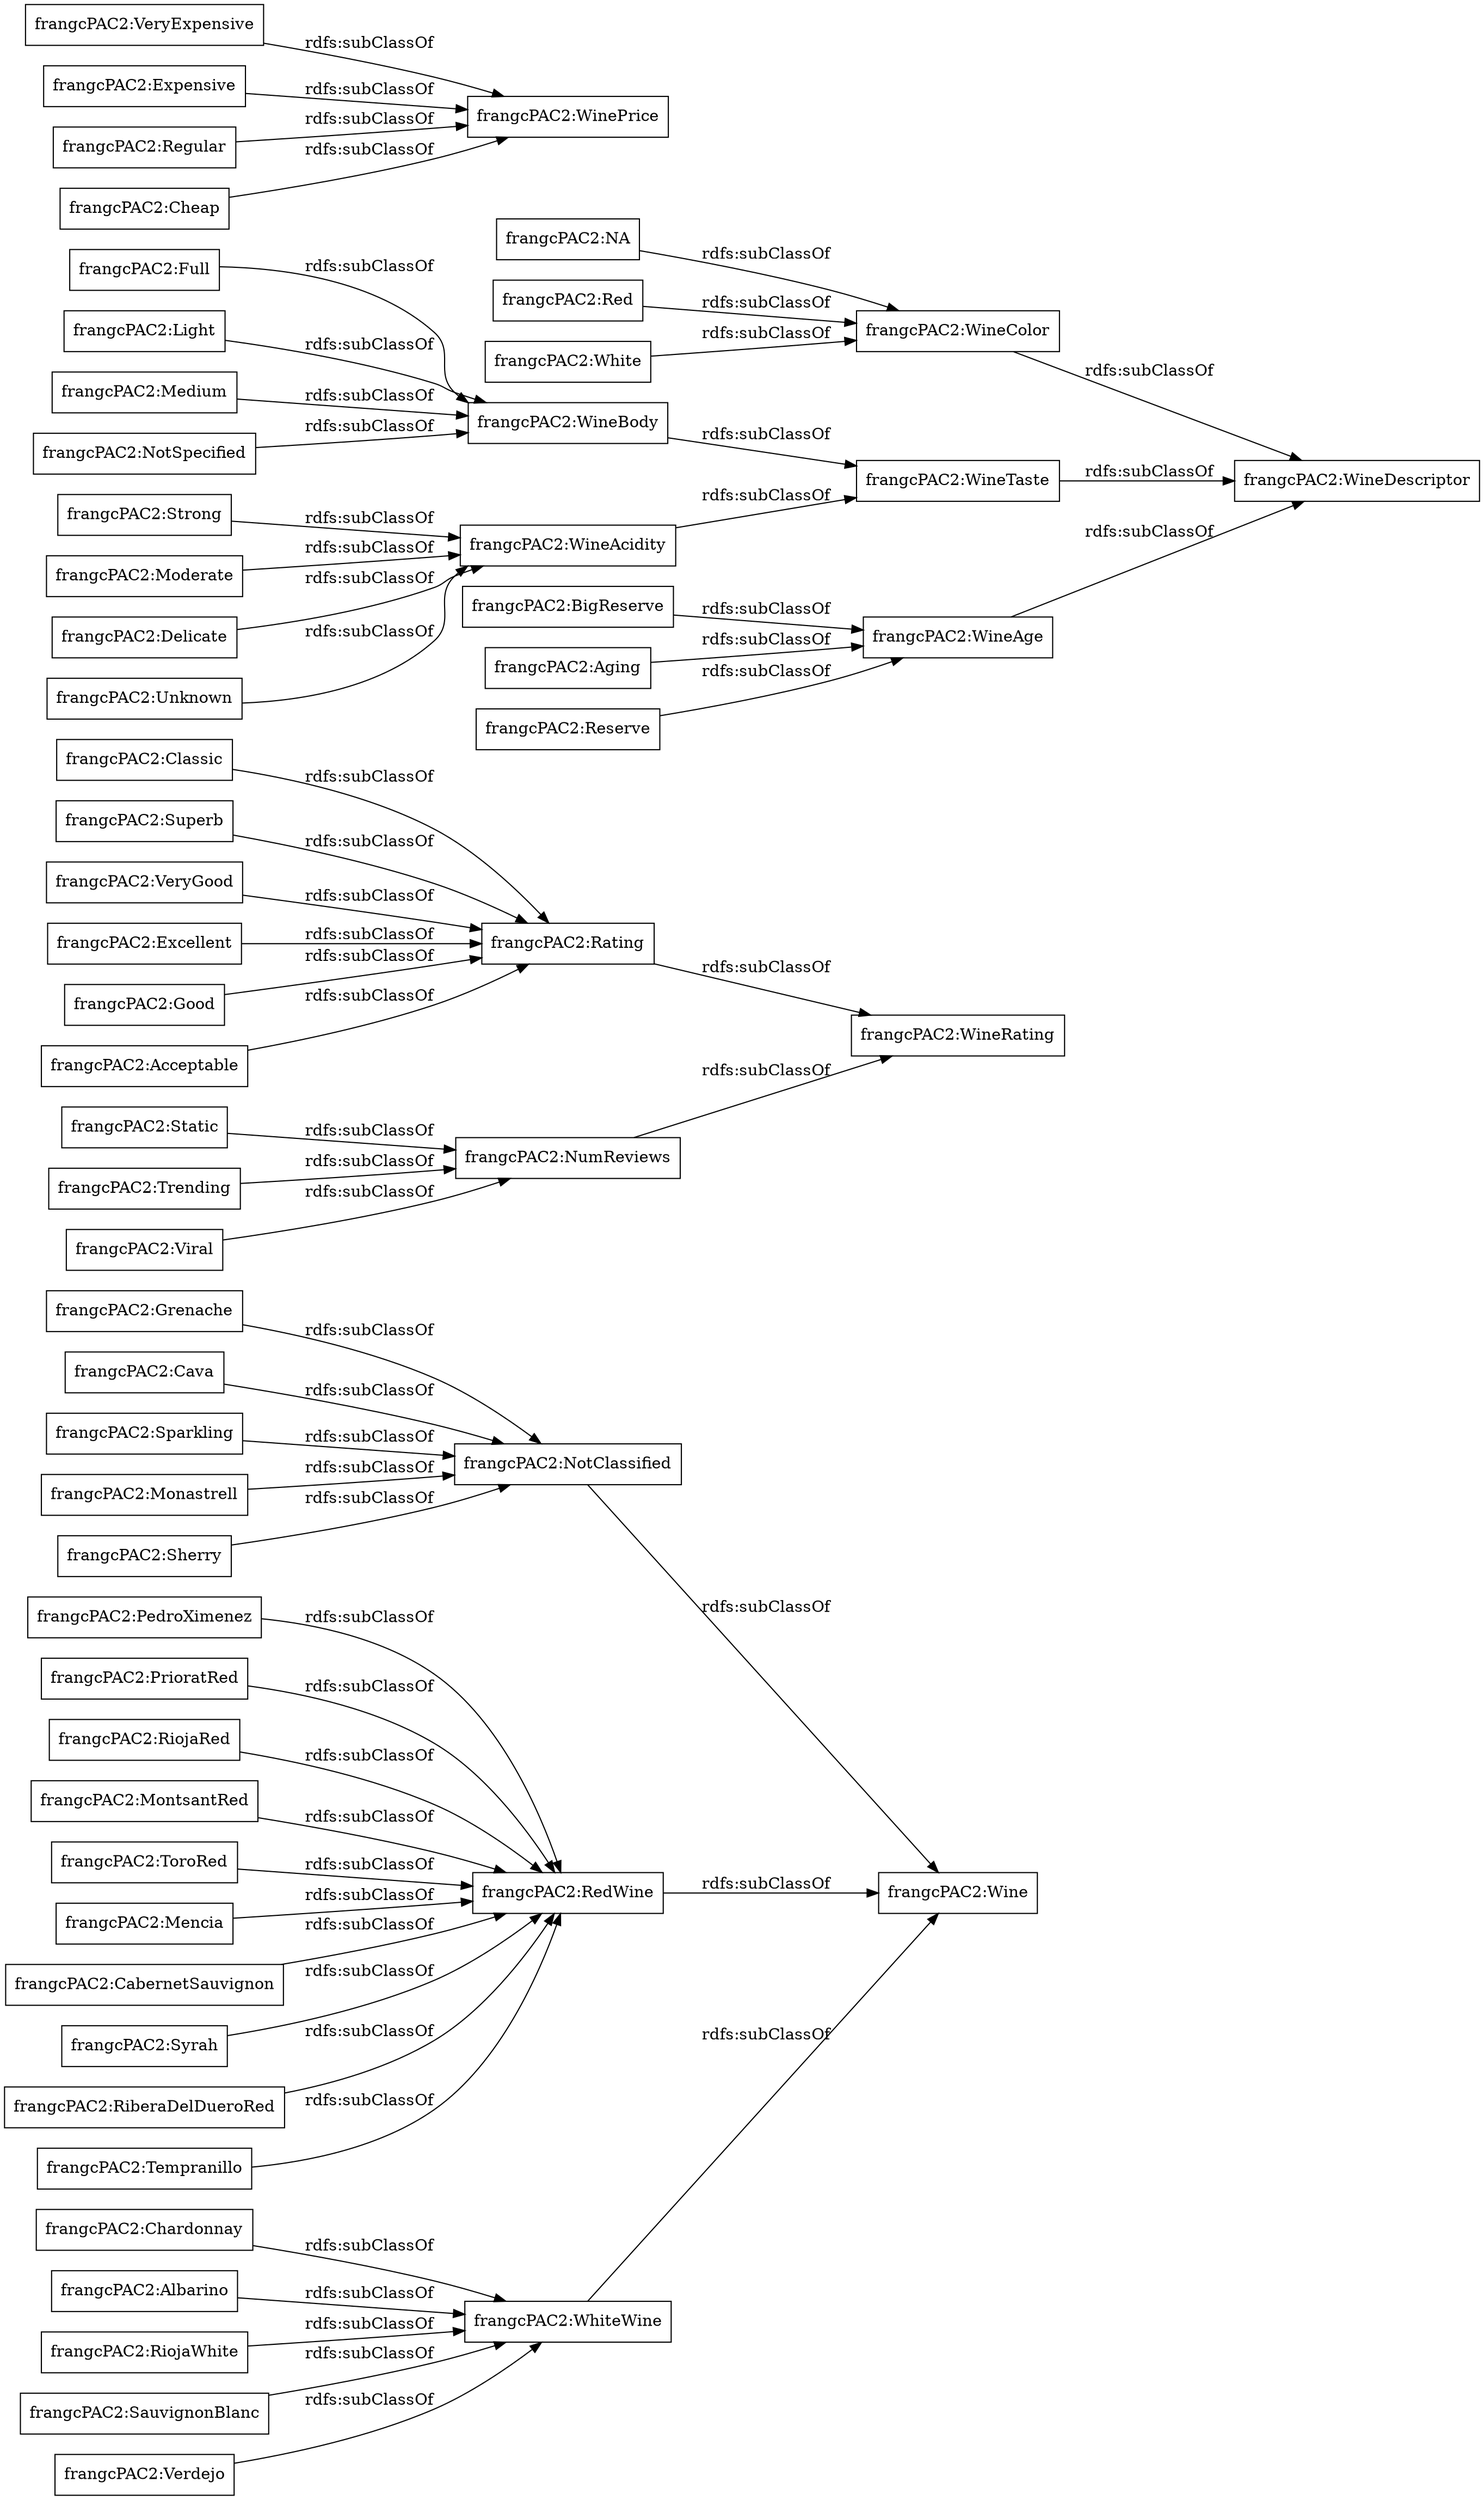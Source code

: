 digraph ar2dtool_diagram { 
rankdir=LR;
size="1000"
node [shape = rectangle, color="black"]; "frangcPAC2:Chardonnay" "frangcPAC2:NumReviews" "frangcPAC2:PedroXimenez" "frangcPAC2:PrioratRed" "frangcPAC2:Verdejo" "frangcPAC2:Full" "frangcPAC2:RiojaRed" "frangcPAC2:White" "frangcPAC2:Light" "frangcPAC2:Wine" "frangcPAC2:Classic" "frangcPAC2:WhiteWine" "frangcPAC2:Moderate" "frangcPAC2:NotClassified" "frangcPAC2:Superb" "frangcPAC2:MontsantRed" "frangcPAC2:Delicate" "frangcPAC2:Albarino" "frangcPAC2:ToroRed" "frangcPAC2:NA" "frangcPAC2:Grenache" "frangcPAC2:VeryGood" "frangcPAC2:Static" "frangcPAC2:Aging" "frangcPAC2:Reserve" "frangcPAC2:Medium" "frangcPAC2:WinePrice" "frangcPAC2:RiojaWhite" "frangcPAC2:Red" "frangcPAC2:Cava" "frangcPAC2:Sparkling" "frangcPAC2:NotSpecified" "frangcPAC2:VeryExpensive" "frangcPAC2:Excellent" "frangcPAC2:Unknown" "frangcPAC2:RedWine" "frangcPAC2:BigReserve" "frangcPAC2:WineTaste" "frangcPAC2:WineRating" "frangcPAC2:WineAcidity" "frangcPAC2:Good" "frangcPAC2:Mencia" "frangcPAC2:Expensive" "frangcPAC2:Regular" "frangcPAC2:CabernetSauvignon" "frangcPAC2:Strong" "frangcPAC2:Syrah" "frangcPAC2:WineColor" "frangcPAC2:Monastrell" "frangcPAC2:Sherry" "frangcPAC2:RiberaDelDueroRed" "frangcPAC2:SauvignonBlanc" "frangcPAC2:WineBody" "frangcPAC2:WineAge" "frangcPAC2:Cheap" "frangcPAC2:Acceptable" "frangcPAC2:Rating" "frangcPAC2:Trending" "frangcPAC2:WineDescriptor" "frangcPAC2:Tempranillo" "frangcPAC2:Viral" ; /*classes style*/
	"frangcPAC2:VeryGood" -> "frangcPAC2:Rating" [ label = "rdfs:subClassOf" ];
	"frangcPAC2:WineColor" -> "frangcPAC2:WineDescriptor" [ label = "rdfs:subClassOf" ];
	"frangcPAC2:Acceptable" -> "frangcPAC2:Rating" [ label = "rdfs:subClassOf" ];
	"frangcPAC2:RiberaDelDueroRed" -> "frangcPAC2:RedWine" [ label = "rdfs:subClassOf" ];
	"frangcPAC2:WineBody" -> "frangcPAC2:WineTaste" [ label = "rdfs:subClassOf" ];
	"frangcPAC2:Tempranillo" -> "frangcPAC2:RedWine" [ label = "rdfs:subClassOf" ];
	"frangcPAC2:CabernetSauvignon" -> "frangcPAC2:RedWine" [ label = "rdfs:subClassOf" ];
	"frangcPAC2:Light" -> "frangcPAC2:WineBody" [ label = "rdfs:subClassOf" ];
	"frangcPAC2:Reserve" -> "frangcPAC2:WineAge" [ label = "rdfs:subClassOf" ];
	"frangcPAC2:Static" -> "frangcPAC2:NumReviews" [ label = "rdfs:subClassOf" ];
	"frangcPAC2:PrioratRed" -> "frangcPAC2:RedWine" [ label = "rdfs:subClassOf" ];
	"frangcPAC2:Moderate" -> "frangcPAC2:WineAcidity" [ label = "rdfs:subClassOf" ];
	"frangcPAC2:NA" -> "frangcPAC2:WineColor" [ label = "rdfs:subClassOf" ];
	"frangcPAC2:Cheap" -> "frangcPAC2:WinePrice" [ label = "rdfs:subClassOf" ];
	"frangcPAC2:RiojaRed" -> "frangcPAC2:RedWine" [ label = "rdfs:subClassOf" ];
	"frangcPAC2:WineTaste" -> "frangcPAC2:WineDescriptor" [ label = "rdfs:subClassOf" ];
	"frangcPAC2:Red" -> "frangcPAC2:WineColor" [ label = "rdfs:subClassOf" ];
	"frangcPAC2:MontsantRed" -> "frangcPAC2:RedWine" [ label = "rdfs:subClassOf" ];
	"frangcPAC2:VeryExpensive" -> "frangcPAC2:WinePrice" [ label = "rdfs:subClassOf" ];
	"frangcPAC2:Viral" -> "frangcPAC2:NumReviews" [ label = "rdfs:subClassOf" ];
	"frangcPAC2:Sparkling" -> "frangcPAC2:NotClassified" [ label = "rdfs:subClassOf" ];
	"frangcPAC2:WhiteWine" -> "frangcPAC2:Wine" [ label = "rdfs:subClassOf" ];
	"frangcPAC2:RedWine" -> "frangcPAC2:Wine" [ label = "rdfs:subClassOf" ];
	"frangcPAC2:Full" -> "frangcPAC2:WineBody" [ label = "rdfs:subClassOf" ];
	"frangcPAC2:Superb" -> "frangcPAC2:Rating" [ label = "rdfs:subClassOf" ];
	"frangcPAC2:Monastrell" -> "frangcPAC2:NotClassified" [ label = "rdfs:subClassOf" ];
	"frangcPAC2:Mencia" -> "frangcPAC2:RedWine" [ label = "rdfs:subClassOf" ];
	"frangcPAC2:White" -> "frangcPAC2:WineColor" [ label = "rdfs:subClassOf" ];
	"frangcPAC2:BigReserve" -> "frangcPAC2:WineAge" [ label = "rdfs:subClassOf" ];
	"frangcPAC2:Trending" -> "frangcPAC2:NumReviews" [ label = "rdfs:subClassOf" ];
	"frangcPAC2:Syrah" -> "frangcPAC2:RedWine" [ label = "rdfs:subClassOf" ];
	"frangcPAC2:WineAge" -> "frangcPAC2:WineDescriptor" [ label = "rdfs:subClassOf" ];
	"frangcPAC2:WineAcidity" -> "frangcPAC2:WineTaste" [ label = "rdfs:subClassOf" ];
	"frangcPAC2:Medium" -> "frangcPAC2:WineBody" [ label = "rdfs:subClassOf" ];
	"frangcPAC2:Good" -> "frangcPAC2:Rating" [ label = "rdfs:subClassOf" ];
	"frangcPAC2:Delicate" -> "frangcPAC2:WineAcidity" [ label = "rdfs:subClassOf" ];
	"frangcPAC2:RiojaWhite" -> "frangcPAC2:WhiteWine" [ label = "rdfs:subClassOf" ];
	"frangcPAC2:Verdejo" -> "frangcPAC2:WhiteWine" [ label = "rdfs:subClassOf" ];
	"frangcPAC2:ToroRed" -> "frangcPAC2:RedWine" [ label = "rdfs:subClassOf" ];
	"frangcPAC2:Albarino" -> "frangcPAC2:WhiteWine" [ label = "rdfs:subClassOf" ];
	"frangcPAC2:Strong" -> "frangcPAC2:WineAcidity" [ label = "rdfs:subClassOf" ];
	"frangcPAC2:Aging" -> "frangcPAC2:WineAge" [ label = "rdfs:subClassOf" ];
	"frangcPAC2:Rating" -> "frangcPAC2:WineRating" [ label = "rdfs:subClassOf" ];
	"frangcPAC2:NotClassified" -> "frangcPAC2:Wine" [ label = "rdfs:subClassOf" ];
	"frangcPAC2:NotSpecified" -> "frangcPAC2:WineBody" [ label = "rdfs:subClassOf" ];
	"frangcPAC2:Chardonnay" -> "frangcPAC2:WhiteWine" [ label = "rdfs:subClassOf" ];
	"frangcPAC2:Regular" -> "frangcPAC2:WinePrice" [ label = "rdfs:subClassOf" ];
	"frangcPAC2:Classic" -> "frangcPAC2:Rating" [ label = "rdfs:subClassOf" ];
	"frangcPAC2:Sherry" -> "frangcPAC2:NotClassified" [ label = "rdfs:subClassOf" ];
	"frangcPAC2:NumReviews" -> "frangcPAC2:WineRating" [ label = "rdfs:subClassOf" ];
	"frangcPAC2:Cava" -> "frangcPAC2:NotClassified" [ label = "rdfs:subClassOf" ];
	"frangcPAC2:Unknown" -> "frangcPAC2:WineAcidity" [ label = "rdfs:subClassOf" ];
	"frangcPAC2:PedroXimenez" -> "frangcPAC2:RedWine" [ label = "rdfs:subClassOf" ];
	"frangcPAC2:SauvignonBlanc" -> "frangcPAC2:WhiteWine" [ label = "rdfs:subClassOf" ];
	"frangcPAC2:Excellent" -> "frangcPAC2:Rating" [ label = "rdfs:subClassOf" ];
	"frangcPAC2:Expensive" -> "frangcPAC2:WinePrice" [ label = "rdfs:subClassOf" ];
	"frangcPAC2:Grenache" -> "frangcPAC2:NotClassified" [ label = "rdfs:subClassOf" ];

}
